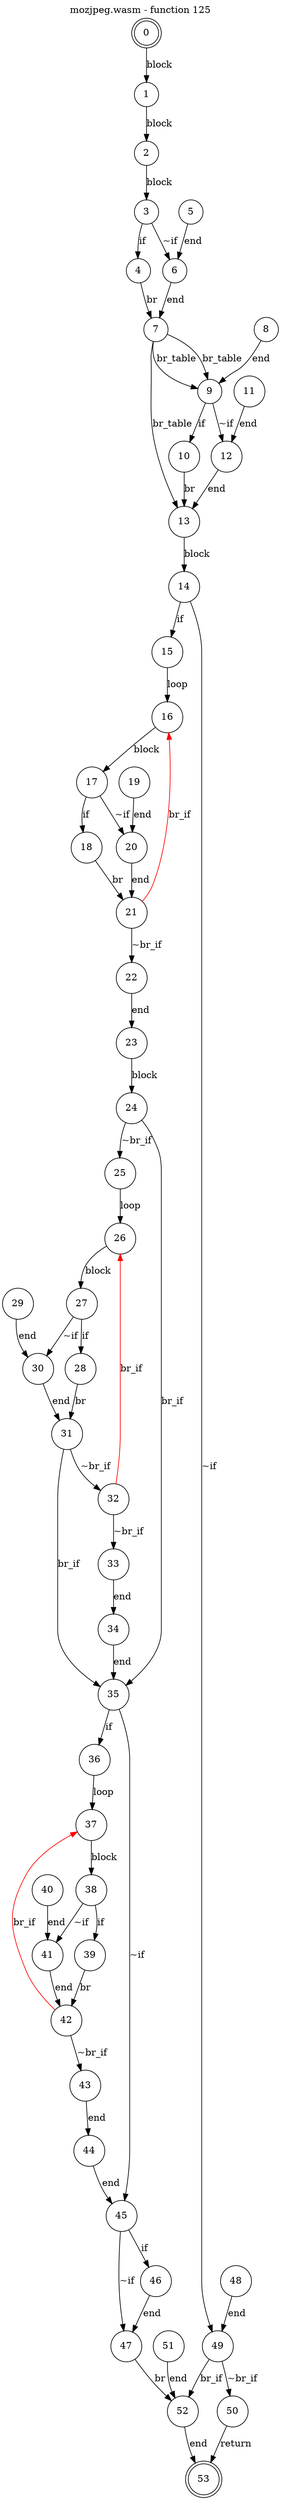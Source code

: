 digraph finite_state_machine {
    label = "mozjpeg.wasm - function 125"
    labelloc =  t
    labelfontsize = 16
    labelfontcolor = black
    labelfontname = "Helvetica"
    node [shape = doublecircle]; 0 53;
    node [shape = circle];
    0 -> 1[label = "block"];
    1 -> 2[label = "block"];
    2 -> 3[label = "block"];
    3 -> 4[label = "if"];
    3 -> 6[label = "~if"];
    4 -> 7[label = "br"];
    5 -> 6[label = "end"];
    6 -> 7[label = "end"];
    7 -> 9[label = "br_table"];
    7 -> 13[label = "br_table"];
    7 -> 9[label = "br_table"];
    8 -> 9[label = "end"];
    9 -> 10[label = "if"];
    9 -> 12[label = "~if"];
    10 -> 13[label = "br"];
    11 -> 12[label = "end"];
    12 -> 13[label = "end"];
    13 -> 14[label = "block"];
    14 -> 15[label = "if"];
    14 -> 49[label = "~if"];
    15 -> 16[label = "loop"];
    16 -> 17[label = "block"];
    17 -> 18[label = "if"];
    17 -> 20[label = "~if"];
    18 -> 21[label = "br"];
    19 -> 20[label = "end"];
    20 -> 21[label = "end"];
    21 -> 22[label = "~br_if"];
    21 -> 16[color="red" label = "br_if"];
    22 -> 23[label = "end"];
    23 -> 24[label = "block"];
    24 -> 25[label = "~br_if"];
    24 -> 35[label = "br_if"];
    25 -> 26[label = "loop"];
    26 -> 27[label = "block"];
    27 -> 28[label = "if"];
    27 -> 30[label = "~if"];
    28 -> 31[label = "br"];
    29 -> 30[label = "end"];
    30 -> 31[label = "end"];
    31 -> 32[label = "~br_if"];
    31 -> 35[label = "br_if"];
    32 -> 33[label = "~br_if"];
    32 -> 26[color="red" label = "br_if"];
    33 -> 34[label = "end"];
    34 -> 35[label = "end"];
    35 -> 36[label = "if"];
    35 -> 45[label = "~if"];
    36 -> 37[label = "loop"];
    37 -> 38[label = "block"];
    38 -> 39[label = "if"];
    38 -> 41[label = "~if"];
    39 -> 42[label = "br"];
    40 -> 41[label = "end"];
    41 -> 42[label = "end"];
    42 -> 43[label = "~br_if"];
    42 -> 37[color="red" label = "br_if"];
    43 -> 44[label = "end"];
    44 -> 45[label = "end"];
    45 -> 46[label = "if"];
    45 -> 47[label = "~if"];
    46 -> 47[label = "end"];
    47 -> 52[label = "br"];
    48 -> 49[label = "end"];
    49 -> 50[label = "~br_if"];
    49 -> 52[label = "br_if"];
    50 -> 53[label = "return"];
    51 -> 52[label = "end"];
    52 -> 53[label = "end"];
}
